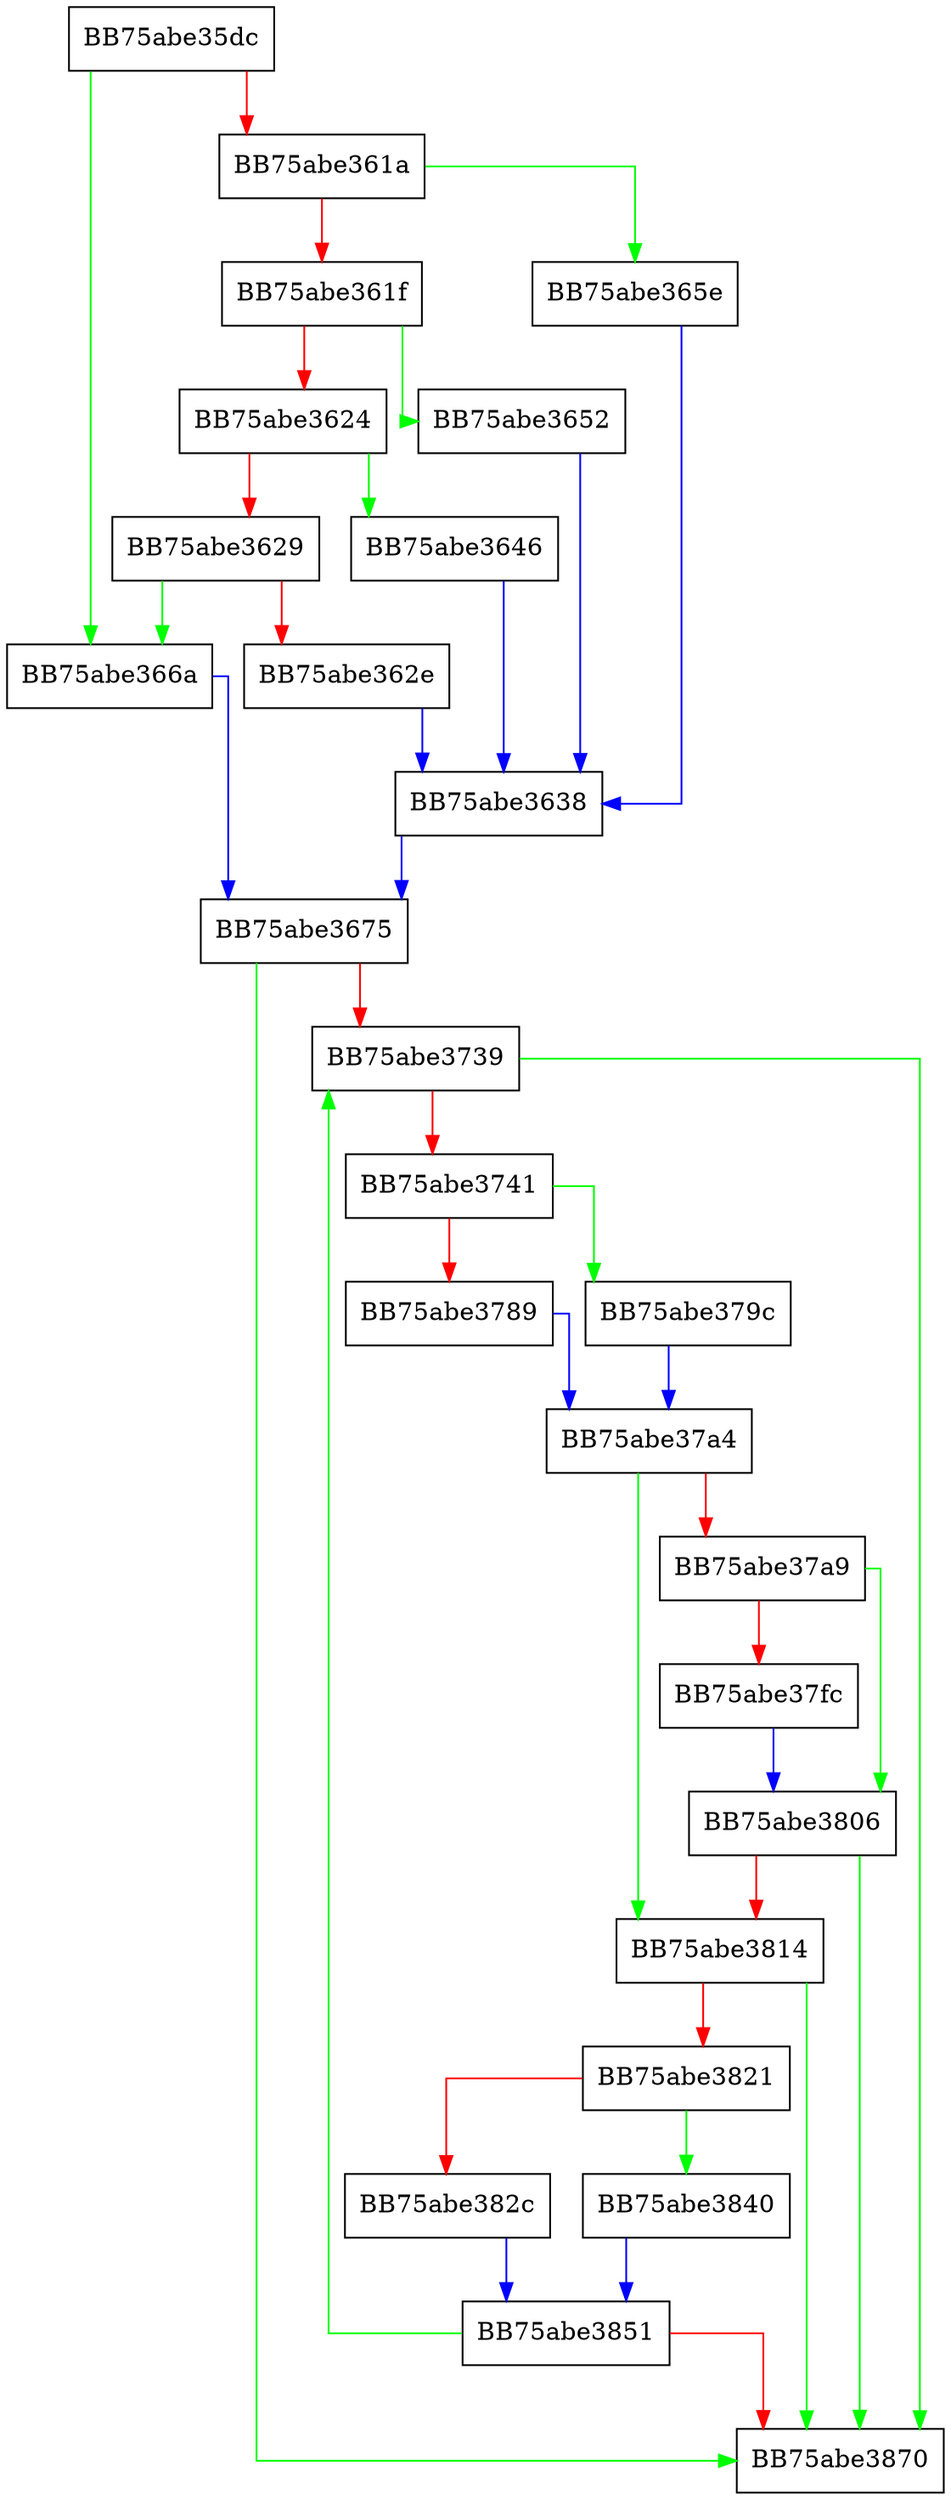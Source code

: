 digraph ZSTD_DUBT_findBetterDictMatch {
  node [shape="box"];
  graph [splines=ortho];
  BB75abe35dc -> BB75abe366a [color="green"];
  BB75abe35dc -> BB75abe361a [color="red"];
  BB75abe361a -> BB75abe365e [color="green"];
  BB75abe361a -> BB75abe361f [color="red"];
  BB75abe361f -> BB75abe3652 [color="green"];
  BB75abe361f -> BB75abe3624 [color="red"];
  BB75abe3624 -> BB75abe3646 [color="green"];
  BB75abe3624 -> BB75abe3629 [color="red"];
  BB75abe3629 -> BB75abe366a [color="green"];
  BB75abe3629 -> BB75abe362e [color="red"];
  BB75abe362e -> BB75abe3638 [color="blue"];
  BB75abe3638 -> BB75abe3675 [color="blue"];
  BB75abe3646 -> BB75abe3638 [color="blue"];
  BB75abe3652 -> BB75abe3638 [color="blue"];
  BB75abe365e -> BB75abe3638 [color="blue"];
  BB75abe366a -> BB75abe3675 [color="blue"];
  BB75abe3675 -> BB75abe3870 [color="green"];
  BB75abe3675 -> BB75abe3739 [color="red"];
  BB75abe3739 -> BB75abe3870 [color="green"];
  BB75abe3739 -> BB75abe3741 [color="red"];
  BB75abe3741 -> BB75abe379c [color="green"];
  BB75abe3741 -> BB75abe3789 [color="red"];
  BB75abe3789 -> BB75abe37a4 [color="blue"];
  BB75abe379c -> BB75abe37a4 [color="blue"];
  BB75abe37a4 -> BB75abe3814 [color="green"];
  BB75abe37a4 -> BB75abe37a9 [color="red"];
  BB75abe37a9 -> BB75abe3806 [color="green"];
  BB75abe37a9 -> BB75abe37fc [color="red"];
  BB75abe37fc -> BB75abe3806 [color="blue"];
  BB75abe3806 -> BB75abe3870 [color="green"];
  BB75abe3806 -> BB75abe3814 [color="red"];
  BB75abe3814 -> BB75abe3870 [color="green"];
  BB75abe3814 -> BB75abe3821 [color="red"];
  BB75abe3821 -> BB75abe3840 [color="green"];
  BB75abe3821 -> BB75abe382c [color="red"];
  BB75abe382c -> BB75abe3851 [color="blue"];
  BB75abe3840 -> BB75abe3851 [color="blue"];
  BB75abe3851 -> BB75abe3739 [color="green"];
  BB75abe3851 -> BB75abe3870 [color="red"];
}